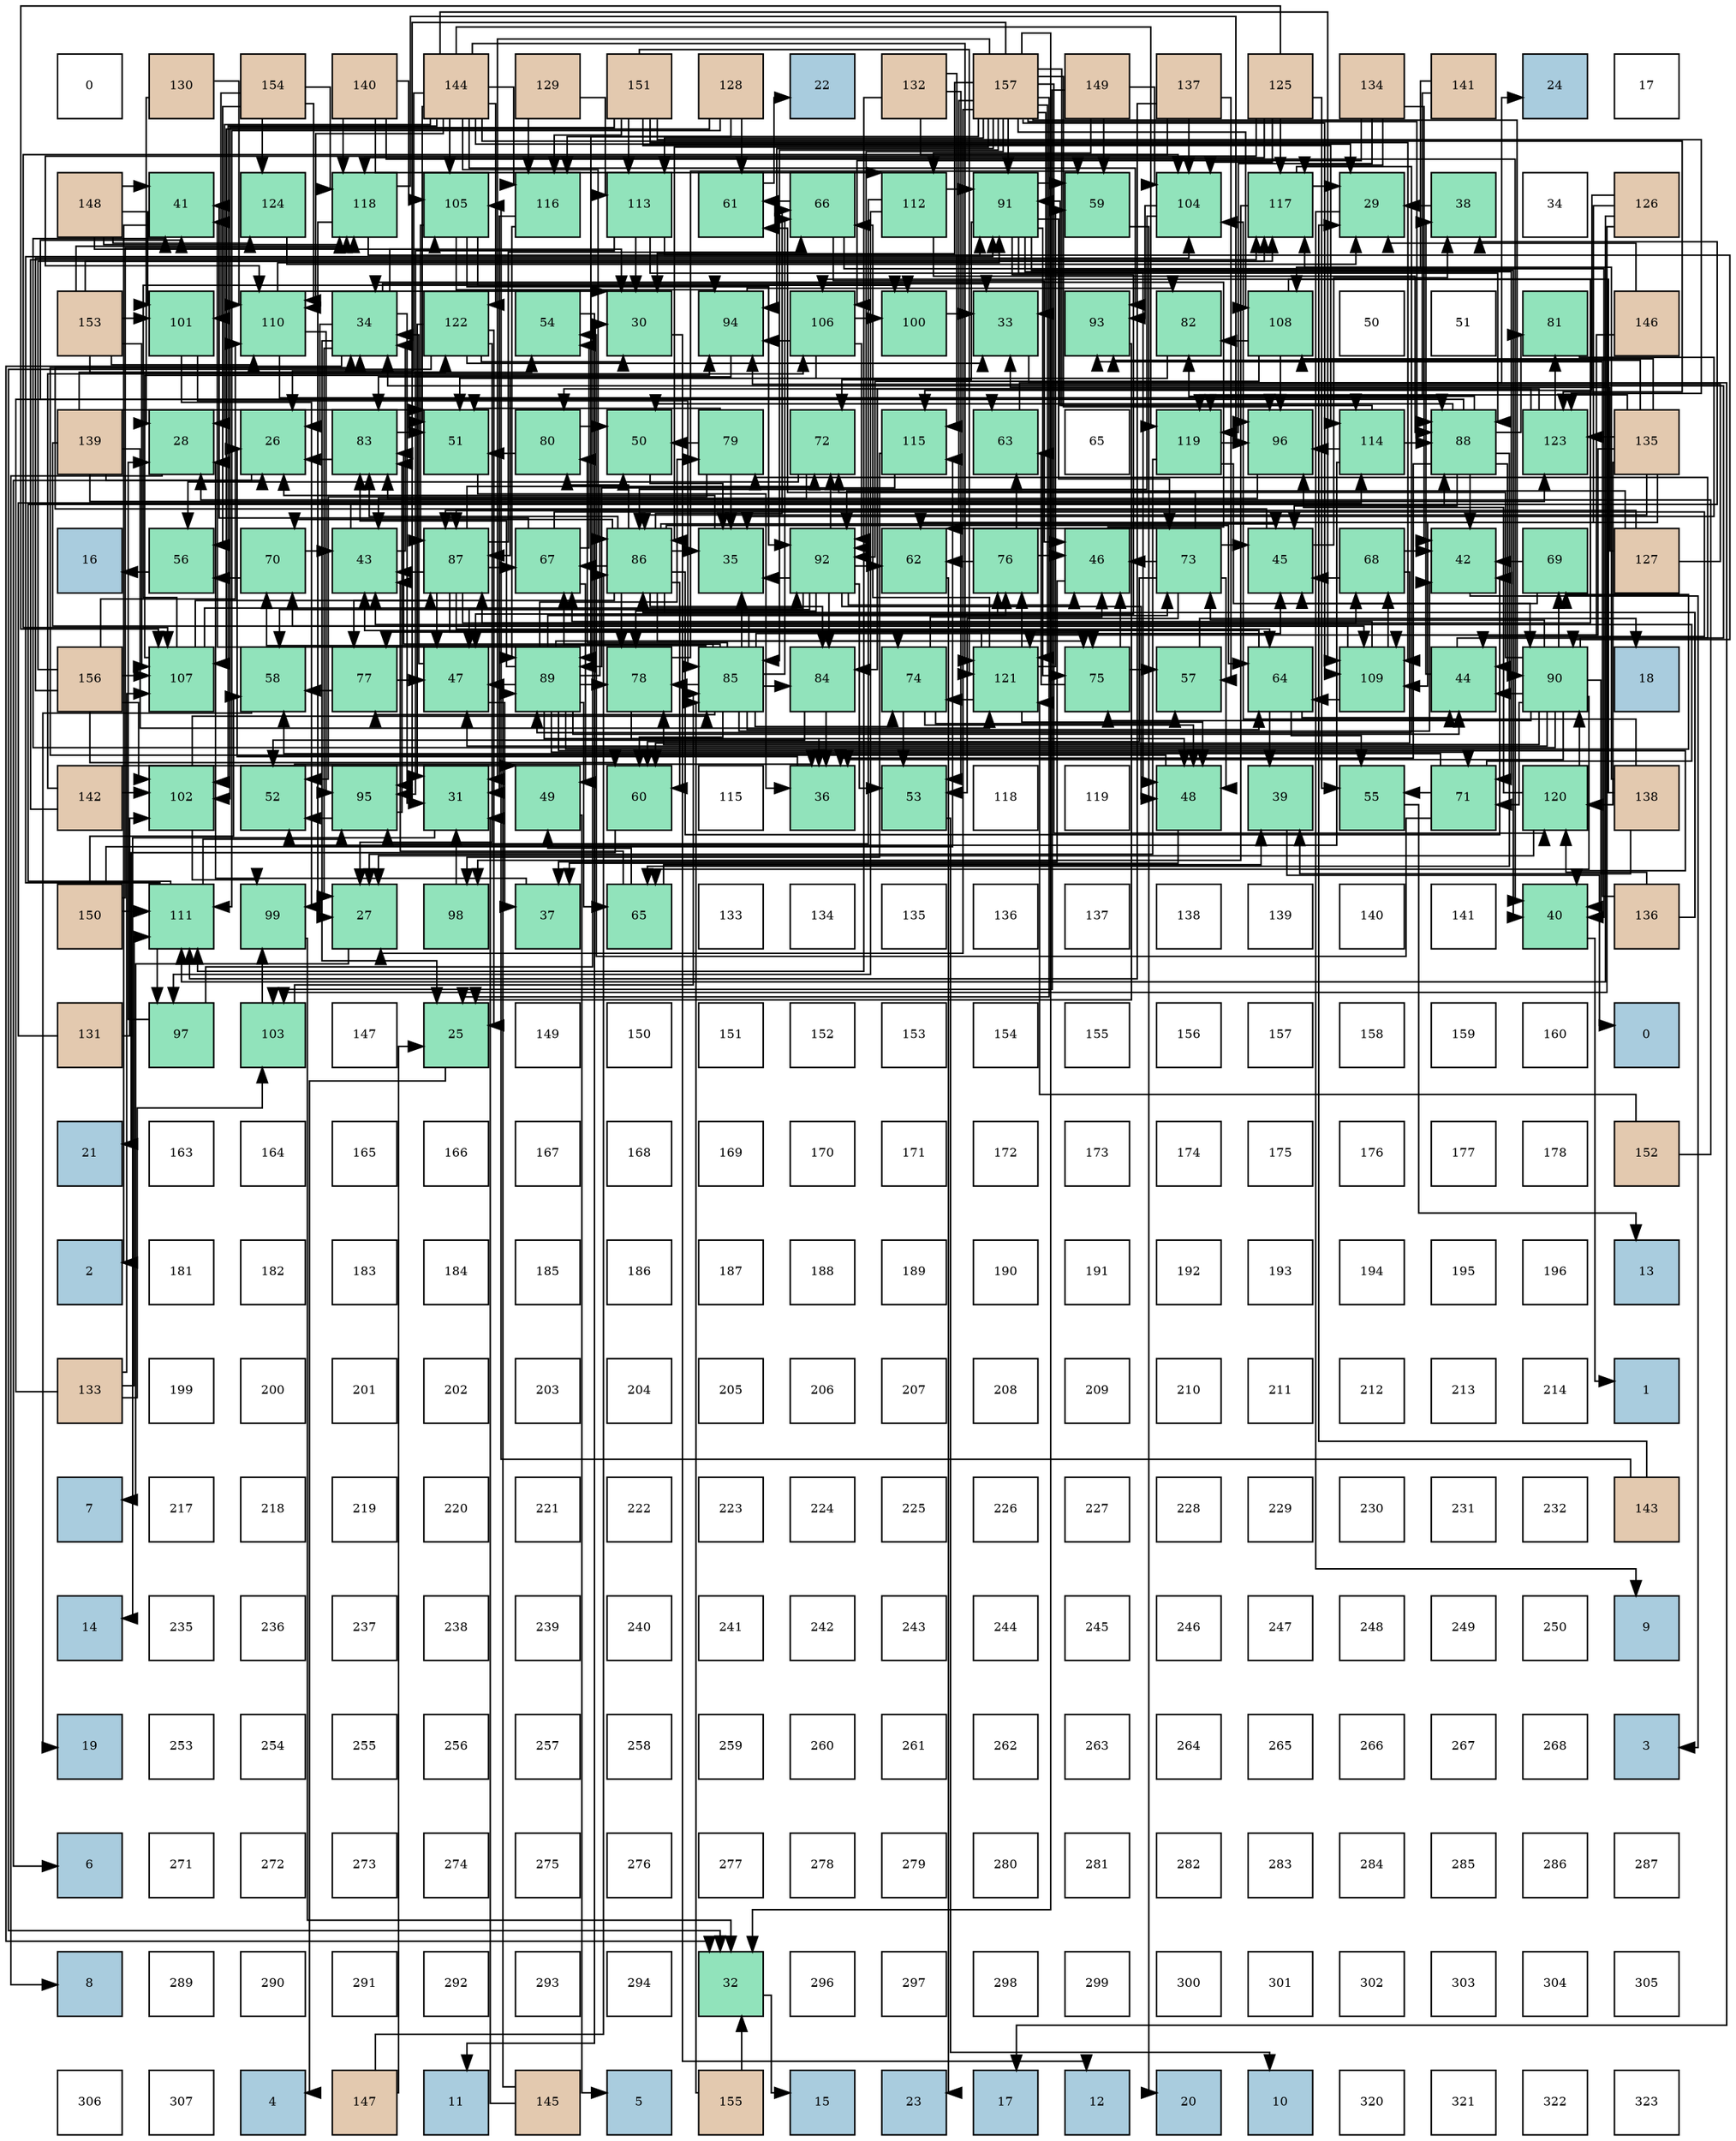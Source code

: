 digraph layout{
 rankdir=TB;
 splines=ortho;
 node [style=filled shape=square fixedsize=true width=0.6];
0[label="0", fontsize=8, fillcolor="#ffffff"];
1[label="130", fontsize=8, fillcolor="#e3c9af"];
2[label="154", fontsize=8, fillcolor="#e3c9af"];
3[label="140", fontsize=8, fillcolor="#e3c9af"];
4[label="144", fontsize=8, fillcolor="#e3c9af"];
5[label="129", fontsize=8, fillcolor="#e3c9af"];
6[label="151", fontsize=8, fillcolor="#e3c9af"];
7[label="128", fontsize=8, fillcolor="#e3c9af"];
8[label="22", fontsize=8, fillcolor="#a9ccde"];
9[label="132", fontsize=8, fillcolor="#e3c9af"];
10[label="157", fontsize=8, fillcolor="#e3c9af"];
11[label="149", fontsize=8, fillcolor="#e3c9af"];
12[label="137", fontsize=8, fillcolor="#e3c9af"];
13[label="125", fontsize=8, fillcolor="#e3c9af"];
14[label="134", fontsize=8, fillcolor="#e3c9af"];
15[label="141", fontsize=8, fillcolor="#e3c9af"];
16[label="24", fontsize=8, fillcolor="#a9ccde"];
17[label="17", fontsize=8, fillcolor="#ffffff"];
18[label="148", fontsize=8, fillcolor="#e3c9af"];
19[label="41", fontsize=8, fillcolor="#91e3bb"];
20[label="124", fontsize=8, fillcolor="#91e3bb"];
21[label="118", fontsize=8, fillcolor="#91e3bb"];
22[label="105", fontsize=8, fillcolor="#91e3bb"];
23[label="116", fontsize=8, fillcolor="#91e3bb"];
24[label="113", fontsize=8, fillcolor="#91e3bb"];
25[label="61", fontsize=8, fillcolor="#91e3bb"];
26[label="66", fontsize=8, fillcolor="#91e3bb"];
27[label="112", fontsize=8, fillcolor="#91e3bb"];
28[label="91", fontsize=8, fillcolor="#91e3bb"];
29[label="59", fontsize=8, fillcolor="#91e3bb"];
30[label="104", fontsize=8, fillcolor="#91e3bb"];
31[label="117", fontsize=8, fillcolor="#91e3bb"];
32[label="29", fontsize=8, fillcolor="#91e3bb"];
33[label="38", fontsize=8, fillcolor="#91e3bb"];
34[label="34", fontsize=8, fillcolor="#ffffff"];
35[label="126", fontsize=8, fillcolor="#e3c9af"];
36[label="153", fontsize=8, fillcolor="#e3c9af"];
37[label="101", fontsize=8, fillcolor="#91e3bb"];
38[label="110", fontsize=8, fillcolor="#91e3bb"];
39[label="34", fontsize=8, fillcolor="#91e3bb"];
40[label="122", fontsize=8, fillcolor="#91e3bb"];
41[label="54", fontsize=8, fillcolor="#91e3bb"];
42[label="30", fontsize=8, fillcolor="#91e3bb"];
43[label="94", fontsize=8, fillcolor="#91e3bb"];
44[label="106", fontsize=8, fillcolor="#91e3bb"];
45[label="100", fontsize=8, fillcolor="#91e3bb"];
46[label="33", fontsize=8, fillcolor="#91e3bb"];
47[label="93", fontsize=8, fillcolor="#91e3bb"];
48[label="82", fontsize=8, fillcolor="#91e3bb"];
49[label="108", fontsize=8, fillcolor="#91e3bb"];
50[label="50", fontsize=8, fillcolor="#ffffff"];
51[label="51", fontsize=8, fillcolor="#ffffff"];
52[label="81", fontsize=8, fillcolor="#91e3bb"];
53[label="146", fontsize=8, fillcolor="#e3c9af"];
54[label="139", fontsize=8, fillcolor="#e3c9af"];
55[label="28", fontsize=8, fillcolor="#91e3bb"];
56[label="26", fontsize=8, fillcolor="#91e3bb"];
57[label="83", fontsize=8, fillcolor="#91e3bb"];
58[label="51", fontsize=8, fillcolor="#91e3bb"];
59[label="80", fontsize=8, fillcolor="#91e3bb"];
60[label="50", fontsize=8, fillcolor="#91e3bb"];
61[label="79", fontsize=8, fillcolor="#91e3bb"];
62[label="72", fontsize=8, fillcolor="#91e3bb"];
63[label="115", fontsize=8, fillcolor="#91e3bb"];
64[label="63", fontsize=8, fillcolor="#91e3bb"];
65[label="65", fontsize=8, fillcolor="#ffffff"];
66[label="119", fontsize=8, fillcolor="#91e3bb"];
67[label="96", fontsize=8, fillcolor="#91e3bb"];
68[label="114", fontsize=8, fillcolor="#91e3bb"];
69[label="88", fontsize=8, fillcolor="#91e3bb"];
70[label="123", fontsize=8, fillcolor="#91e3bb"];
71[label="135", fontsize=8, fillcolor="#e3c9af"];
72[label="16", fontsize=8, fillcolor="#a9ccde"];
73[label="56", fontsize=8, fillcolor="#91e3bb"];
74[label="70", fontsize=8, fillcolor="#91e3bb"];
75[label="43", fontsize=8, fillcolor="#91e3bb"];
76[label="87", fontsize=8, fillcolor="#91e3bb"];
77[label="67", fontsize=8, fillcolor="#91e3bb"];
78[label="86", fontsize=8, fillcolor="#91e3bb"];
79[label="35", fontsize=8, fillcolor="#91e3bb"];
80[label="92", fontsize=8, fillcolor="#91e3bb"];
81[label="62", fontsize=8, fillcolor="#91e3bb"];
82[label="76", fontsize=8, fillcolor="#91e3bb"];
83[label="46", fontsize=8, fillcolor="#91e3bb"];
84[label="73", fontsize=8, fillcolor="#91e3bb"];
85[label="45", fontsize=8, fillcolor="#91e3bb"];
86[label="68", fontsize=8, fillcolor="#91e3bb"];
87[label="42", fontsize=8, fillcolor="#91e3bb"];
88[label="69", fontsize=8, fillcolor="#91e3bb"];
89[label="127", fontsize=8, fillcolor="#e3c9af"];
90[label="156", fontsize=8, fillcolor="#e3c9af"];
91[label="107", fontsize=8, fillcolor="#91e3bb"];
92[label="58", fontsize=8, fillcolor="#91e3bb"];
93[label="77", fontsize=8, fillcolor="#91e3bb"];
94[label="47", fontsize=8, fillcolor="#91e3bb"];
95[label="89", fontsize=8, fillcolor="#91e3bb"];
96[label="78", fontsize=8, fillcolor="#91e3bb"];
97[label="85", fontsize=8, fillcolor="#91e3bb"];
98[label="84", fontsize=8, fillcolor="#91e3bb"];
99[label="74", fontsize=8, fillcolor="#91e3bb"];
100[label="121", fontsize=8, fillcolor="#91e3bb"];
101[label="75", fontsize=8, fillcolor="#91e3bb"];
102[label="57", fontsize=8, fillcolor="#91e3bb"];
103[label="64", fontsize=8, fillcolor="#91e3bb"];
104[label="109", fontsize=8, fillcolor="#91e3bb"];
105[label="44", fontsize=8, fillcolor="#91e3bb"];
106[label="90", fontsize=8, fillcolor="#91e3bb"];
107[label="18", fontsize=8, fillcolor="#a9ccde"];
108[label="142", fontsize=8, fillcolor="#e3c9af"];
109[label="102", fontsize=8, fillcolor="#91e3bb"];
110[label="52", fontsize=8, fillcolor="#91e3bb"];
111[label="95", fontsize=8, fillcolor="#91e3bb"];
112[label="31", fontsize=8, fillcolor="#91e3bb"];
113[label="49", fontsize=8, fillcolor="#91e3bb"];
114[label="60", fontsize=8, fillcolor="#91e3bb"];
115[label="115", fontsize=8, fillcolor="#ffffff"];
116[label="36", fontsize=8, fillcolor="#91e3bb"];
117[label="53", fontsize=8, fillcolor="#91e3bb"];
118[label="118", fontsize=8, fillcolor="#ffffff"];
119[label="119", fontsize=8, fillcolor="#ffffff"];
120[label="48", fontsize=8, fillcolor="#91e3bb"];
121[label="39", fontsize=8, fillcolor="#91e3bb"];
122[label="55", fontsize=8, fillcolor="#91e3bb"];
123[label="71", fontsize=8, fillcolor="#91e3bb"];
124[label="120", fontsize=8, fillcolor="#91e3bb"];
125[label="138", fontsize=8, fillcolor="#e3c9af"];
126[label="150", fontsize=8, fillcolor="#e3c9af"];
127[label="111", fontsize=8, fillcolor="#91e3bb"];
128[label="99", fontsize=8, fillcolor="#91e3bb"];
129[label="27", fontsize=8, fillcolor="#91e3bb"];
130[label="98", fontsize=8, fillcolor="#91e3bb"];
131[label="37", fontsize=8, fillcolor="#91e3bb"];
132[label="65", fontsize=8, fillcolor="#91e3bb"];
133[label="133", fontsize=8, fillcolor="#ffffff"];
134[label="134", fontsize=8, fillcolor="#ffffff"];
135[label="135", fontsize=8, fillcolor="#ffffff"];
136[label="136", fontsize=8, fillcolor="#ffffff"];
137[label="137", fontsize=8, fillcolor="#ffffff"];
138[label="138", fontsize=8, fillcolor="#ffffff"];
139[label="139", fontsize=8, fillcolor="#ffffff"];
140[label="140", fontsize=8, fillcolor="#ffffff"];
141[label="141", fontsize=8, fillcolor="#ffffff"];
142[label="40", fontsize=8, fillcolor="#91e3bb"];
143[label="136", fontsize=8, fillcolor="#e3c9af"];
144[label="131", fontsize=8, fillcolor="#e3c9af"];
145[label="97", fontsize=8, fillcolor="#91e3bb"];
146[label="103", fontsize=8, fillcolor="#91e3bb"];
147[label="147", fontsize=8, fillcolor="#ffffff"];
148[label="25", fontsize=8, fillcolor="#91e3bb"];
149[label="149", fontsize=8, fillcolor="#ffffff"];
150[label="150", fontsize=8, fillcolor="#ffffff"];
151[label="151", fontsize=8, fillcolor="#ffffff"];
152[label="152", fontsize=8, fillcolor="#ffffff"];
153[label="153", fontsize=8, fillcolor="#ffffff"];
154[label="154", fontsize=8, fillcolor="#ffffff"];
155[label="155", fontsize=8, fillcolor="#ffffff"];
156[label="156", fontsize=8, fillcolor="#ffffff"];
157[label="157", fontsize=8, fillcolor="#ffffff"];
158[label="158", fontsize=8, fillcolor="#ffffff"];
159[label="159", fontsize=8, fillcolor="#ffffff"];
160[label="160", fontsize=8, fillcolor="#ffffff"];
161[label="0", fontsize=8, fillcolor="#a9ccde"];
162[label="21", fontsize=8, fillcolor="#a9ccde"];
163[label="163", fontsize=8, fillcolor="#ffffff"];
164[label="164", fontsize=8, fillcolor="#ffffff"];
165[label="165", fontsize=8, fillcolor="#ffffff"];
166[label="166", fontsize=8, fillcolor="#ffffff"];
167[label="167", fontsize=8, fillcolor="#ffffff"];
168[label="168", fontsize=8, fillcolor="#ffffff"];
169[label="169", fontsize=8, fillcolor="#ffffff"];
170[label="170", fontsize=8, fillcolor="#ffffff"];
171[label="171", fontsize=8, fillcolor="#ffffff"];
172[label="172", fontsize=8, fillcolor="#ffffff"];
173[label="173", fontsize=8, fillcolor="#ffffff"];
174[label="174", fontsize=8, fillcolor="#ffffff"];
175[label="175", fontsize=8, fillcolor="#ffffff"];
176[label="176", fontsize=8, fillcolor="#ffffff"];
177[label="177", fontsize=8, fillcolor="#ffffff"];
178[label="178", fontsize=8, fillcolor="#ffffff"];
179[label="152", fontsize=8, fillcolor="#e3c9af"];
180[label="2", fontsize=8, fillcolor="#a9ccde"];
181[label="181", fontsize=8, fillcolor="#ffffff"];
182[label="182", fontsize=8, fillcolor="#ffffff"];
183[label="183", fontsize=8, fillcolor="#ffffff"];
184[label="184", fontsize=8, fillcolor="#ffffff"];
185[label="185", fontsize=8, fillcolor="#ffffff"];
186[label="186", fontsize=8, fillcolor="#ffffff"];
187[label="187", fontsize=8, fillcolor="#ffffff"];
188[label="188", fontsize=8, fillcolor="#ffffff"];
189[label="189", fontsize=8, fillcolor="#ffffff"];
190[label="190", fontsize=8, fillcolor="#ffffff"];
191[label="191", fontsize=8, fillcolor="#ffffff"];
192[label="192", fontsize=8, fillcolor="#ffffff"];
193[label="193", fontsize=8, fillcolor="#ffffff"];
194[label="194", fontsize=8, fillcolor="#ffffff"];
195[label="195", fontsize=8, fillcolor="#ffffff"];
196[label="196", fontsize=8, fillcolor="#ffffff"];
197[label="13", fontsize=8, fillcolor="#a9ccde"];
198[label="133", fontsize=8, fillcolor="#e3c9af"];
199[label="199", fontsize=8, fillcolor="#ffffff"];
200[label="200", fontsize=8, fillcolor="#ffffff"];
201[label="201", fontsize=8, fillcolor="#ffffff"];
202[label="202", fontsize=8, fillcolor="#ffffff"];
203[label="203", fontsize=8, fillcolor="#ffffff"];
204[label="204", fontsize=8, fillcolor="#ffffff"];
205[label="205", fontsize=8, fillcolor="#ffffff"];
206[label="206", fontsize=8, fillcolor="#ffffff"];
207[label="207", fontsize=8, fillcolor="#ffffff"];
208[label="208", fontsize=8, fillcolor="#ffffff"];
209[label="209", fontsize=8, fillcolor="#ffffff"];
210[label="210", fontsize=8, fillcolor="#ffffff"];
211[label="211", fontsize=8, fillcolor="#ffffff"];
212[label="212", fontsize=8, fillcolor="#ffffff"];
213[label="213", fontsize=8, fillcolor="#ffffff"];
214[label="214", fontsize=8, fillcolor="#ffffff"];
215[label="1", fontsize=8, fillcolor="#a9ccde"];
216[label="7", fontsize=8, fillcolor="#a9ccde"];
217[label="217", fontsize=8, fillcolor="#ffffff"];
218[label="218", fontsize=8, fillcolor="#ffffff"];
219[label="219", fontsize=8, fillcolor="#ffffff"];
220[label="220", fontsize=8, fillcolor="#ffffff"];
221[label="221", fontsize=8, fillcolor="#ffffff"];
222[label="222", fontsize=8, fillcolor="#ffffff"];
223[label="223", fontsize=8, fillcolor="#ffffff"];
224[label="224", fontsize=8, fillcolor="#ffffff"];
225[label="225", fontsize=8, fillcolor="#ffffff"];
226[label="226", fontsize=8, fillcolor="#ffffff"];
227[label="227", fontsize=8, fillcolor="#ffffff"];
228[label="228", fontsize=8, fillcolor="#ffffff"];
229[label="229", fontsize=8, fillcolor="#ffffff"];
230[label="230", fontsize=8, fillcolor="#ffffff"];
231[label="231", fontsize=8, fillcolor="#ffffff"];
232[label="232", fontsize=8, fillcolor="#ffffff"];
233[label="143", fontsize=8, fillcolor="#e3c9af"];
234[label="14", fontsize=8, fillcolor="#a9ccde"];
235[label="235", fontsize=8, fillcolor="#ffffff"];
236[label="236", fontsize=8, fillcolor="#ffffff"];
237[label="237", fontsize=8, fillcolor="#ffffff"];
238[label="238", fontsize=8, fillcolor="#ffffff"];
239[label="239", fontsize=8, fillcolor="#ffffff"];
240[label="240", fontsize=8, fillcolor="#ffffff"];
241[label="241", fontsize=8, fillcolor="#ffffff"];
242[label="242", fontsize=8, fillcolor="#ffffff"];
243[label="243", fontsize=8, fillcolor="#ffffff"];
244[label="244", fontsize=8, fillcolor="#ffffff"];
245[label="245", fontsize=8, fillcolor="#ffffff"];
246[label="246", fontsize=8, fillcolor="#ffffff"];
247[label="247", fontsize=8, fillcolor="#ffffff"];
248[label="248", fontsize=8, fillcolor="#ffffff"];
249[label="249", fontsize=8, fillcolor="#ffffff"];
250[label="250", fontsize=8, fillcolor="#ffffff"];
251[label="9", fontsize=8, fillcolor="#a9ccde"];
252[label="19", fontsize=8, fillcolor="#a9ccde"];
253[label="253", fontsize=8, fillcolor="#ffffff"];
254[label="254", fontsize=8, fillcolor="#ffffff"];
255[label="255", fontsize=8, fillcolor="#ffffff"];
256[label="256", fontsize=8, fillcolor="#ffffff"];
257[label="257", fontsize=8, fillcolor="#ffffff"];
258[label="258", fontsize=8, fillcolor="#ffffff"];
259[label="259", fontsize=8, fillcolor="#ffffff"];
260[label="260", fontsize=8, fillcolor="#ffffff"];
261[label="261", fontsize=8, fillcolor="#ffffff"];
262[label="262", fontsize=8, fillcolor="#ffffff"];
263[label="263", fontsize=8, fillcolor="#ffffff"];
264[label="264", fontsize=8, fillcolor="#ffffff"];
265[label="265", fontsize=8, fillcolor="#ffffff"];
266[label="266", fontsize=8, fillcolor="#ffffff"];
267[label="267", fontsize=8, fillcolor="#ffffff"];
268[label="268", fontsize=8, fillcolor="#ffffff"];
269[label="3", fontsize=8, fillcolor="#a9ccde"];
270[label="6", fontsize=8, fillcolor="#a9ccde"];
271[label="271", fontsize=8, fillcolor="#ffffff"];
272[label="272", fontsize=8, fillcolor="#ffffff"];
273[label="273", fontsize=8, fillcolor="#ffffff"];
274[label="274", fontsize=8, fillcolor="#ffffff"];
275[label="275", fontsize=8, fillcolor="#ffffff"];
276[label="276", fontsize=8, fillcolor="#ffffff"];
277[label="277", fontsize=8, fillcolor="#ffffff"];
278[label="278", fontsize=8, fillcolor="#ffffff"];
279[label="279", fontsize=8, fillcolor="#ffffff"];
280[label="280", fontsize=8, fillcolor="#ffffff"];
281[label="281", fontsize=8, fillcolor="#ffffff"];
282[label="282", fontsize=8, fillcolor="#ffffff"];
283[label="283", fontsize=8, fillcolor="#ffffff"];
284[label="284", fontsize=8, fillcolor="#ffffff"];
285[label="285", fontsize=8, fillcolor="#ffffff"];
286[label="286", fontsize=8, fillcolor="#ffffff"];
287[label="287", fontsize=8, fillcolor="#ffffff"];
288[label="8", fontsize=8, fillcolor="#a9ccde"];
289[label="289", fontsize=8, fillcolor="#ffffff"];
290[label="290", fontsize=8, fillcolor="#ffffff"];
291[label="291", fontsize=8, fillcolor="#ffffff"];
292[label="292", fontsize=8, fillcolor="#ffffff"];
293[label="293", fontsize=8, fillcolor="#ffffff"];
294[label="294", fontsize=8, fillcolor="#ffffff"];
295[label="32", fontsize=8, fillcolor="#91e3bb"];
296[label="296", fontsize=8, fillcolor="#ffffff"];
297[label="297", fontsize=8, fillcolor="#ffffff"];
298[label="298", fontsize=8, fillcolor="#ffffff"];
299[label="299", fontsize=8, fillcolor="#ffffff"];
300[label="300", fontsize=8, fillcolor="#ffffff"];
301[label="301", fontsize=8, fillcolor="#ffffff"];
302[label="302", fontsize=8, fillcolor="#ffffff"];
303[label="303", fontsize=8, fillcolor="#ffffff"];
304[label="304", fontsize=8, fillcolor="#ffffff"];
305[label="305", fontsize=8, fillcolor="#ffffff"];
306[label="306", fontsize=8, fillcolor="#ffffff"];
307[label="307", fontsize=8, fillcolor="#ffffff"];
308[label="4", fontsize=8, fillcolor="#a9ccde"];
309[label="147", fontsize=8, fillcolor="#e3c9af"];
310[label="11", fontsize=8, fillcolor="#a9ccde"];
311[label="145", fontsize=8, fillcolor="#e3c9af"];
312[label="5", fontsize=8, fillcolor="#a9ccde"];
313[label="155", fontsize=8, fillcolor="#e3c9af"];
314[label="15", fontsize=8, fillcolor="#a9ccde"];
315[label="23", fontsize=8, fillcolor="#a9ccde"];
316[label="17", fontsize=8, fillcolor="#a9ccde"];
317[label="12", fontsize=8, fillcolor="#a9ccde"];
318[label="20", fontsize=8, fillcolor="#a9ccde"];
319[label="10", fontsize=8, fillcolor="#a9ccde"];
320[label="320", fontsize=8, fillcolor="#ffffff"];
321[label="321", fontsize=8, fillcolor="#ffffff"];
322[label="322", fontsize=8, fillcolor="#ffffff"];
323[label="323", fontsize=8, fillcolor="#ffffff"];
edge [constraint=false, style=vis];148 -> 308;
56 -> 270;
129 -> 216;
55 -> 288;
32 -> 251;
42 -> 317;
112 -> 234;
295 -> 314;
46 -> 316;
39 -> 148;
39 -> 56;
39 -> 129;
39 -> 42;
39 -> 112;
39 -> 295;
39 -> 46;
79 -> 56;
116 -> 56;
131 -> 55;
33 -> 32;
121 -> 161;
142 -> 215;
19 -> 180;
87 -> 269;
75 -> 39;
75 -> 33;
105 -> 39;
105 -> 33;
85 -> 39;
85 -> 33;
83 -> 39;
83 -> 131;
94 -> 39;
94 -> 131;
120 -> 39;
120 -> 131;
113 -> 312;
60 -> 79;
58 -> 116;
110 -> 116;
117 -> 319;
41 -> 310;
122 -> 197;
73 -> 72;
102 -> 107;
92 -> 252;
29 -> 318;
114 -> 162;
25 -> 8;
81 -> 315;
64 -> 16;
103 -> 121;
103 -> 75;
103 -> 105;
103 -> 122;
132 -> 121;
132 -> 75;
132 -> 113;
26 -> 142;
26 -> 83;
26 -> 25;
77 -> 19;
77 -> 105;
77 -> 113;
77 -> 41;
86 -> 87;
86 -> 85;
86 -> 114;
88 -> 87;
88 -> 85;
74 -> 75;
74 -> 73;
123 -> 75;
123 -> 41;
123 -> 122;
123 -> 92;
62 -> 75;
62 -> 73;
84 -> 85;
84 -> 83;
84 -> 120;
84 -> 117;
84 -> 114;
84 -> 25;
84 -> 81;
99 -> 83;
99 -> 120;
99 -> 117;
99 -> 102;
101 -> 83;
101 -> 102;
101 -> 64;
82 -> 83;
82 -> 81;
82 -> 64;
93 -> 94;
93 -> 92;
96 -> 120;
96 -> 29;
61 -> 79;
61 -> 60;
61 -> 58;
61 -> 110;
59 -> 60;
59 -> 58;
52 -> 79;
48 -> 58;
57 -> 56;
57 -> 58;
98 -> 116;
98 -> 110;
97 -> 79;
97 -> 87;
97 -> 85;
97 -> 114;
97 -> 103;
97 -> 26;
97 -> 77;
97 -> 74;
97 -> 99;
97 -> 82;
97 -> 93;
97 -> 96;
97 -> 59;
97 -> 57;
97 -> 98;
78 -> 79;
78 -> 87;
78 -> 85;
78 -> 114;
78 -> 103;
78 -> 26;
78 -> 77;
78 -> 74;
78 -> 99;
78 -> 82;
78 -> 93;
78 -> 96;
78 -> 59;
78 -> 57;
78 -> 98;
76 -> 75;
76 -> 94;
76 -> 60;
76 -> 103;
76 -> 26;
76 -> 77;
76 -> 86;
76 -> 101;
69 -> 116;
69 -> 19;
69 -> 87;
69 -> 105;
69 -> 85;
69 -> 60;
69 -> 132;
69 -> 52;
69 -> 48;
95 -> 116;
95 -> 142;
95 -> 19;
95 -> 105;
95 -> 94;
95 -> 132;
95 -> 88;
95 -> 123;
95 -> 62;
95 -> 84;
95 -> 101;
95 -> 96;
95 -> 61;
95 -> 57;
106 -> 116;
106 -> 142;
106 -> 19;
106 -> 105;
106 -> 94;
106 -> 132;
106 -> 88;
106 -> 123;
106 -> 62;
106 -> 84;
106 -> 101;
106 -> 96;
106 -> 61;
28 -> 142;
28 -> 94;
28 -> 120;
28 -> 29;
28 -> 123;
28 -> 62;
28 -> 84;
28 -> 101;
80 -> 79;
80 -> 83;
80 -> 94;
80 -> 120;
80 -> 117;
80 -> 92;
80 -> 81;
80 -> 62;
80 -> 96;
80 -> 98;
47 -> 148;
43 -> 48;
43 -> 57;
111 -> 110;
111 -> 57;
67 -> 57;
145 -> 55;
145 -> 42;
130 -> 112;
128 -> 295;
45 -> 46;
37 -> 97;
37 -> 128;
109 -> 97;
109 -> 128;
146 -> 97;
146 -> 128;
30 -> 78;
30 -> 47;
22 -> 76;
22 -> 80;
22 -> 43;
22 -> 45;
44 -> 76;
44 -> 80;
44 -> 43;
44 -> 45;
91 -> 76;
91 -> 80;
91 -> 43;
91 -> 45;
49 -> 48;
49 -> 76;
49 -> 80;
49 -> 67;
104 -> 103;
104 -> 77;
104 -> 86;
104 -> 74;
38 -> 42;
38 -> 69;
38 -> 28;
38 -> 111;
127 -> 69;
127 -> 28;
127 -> 111;
127 -> 145;
27 -> 69;
27 -> 28;
27 -> 111;
27 -> 145;
24 -> 42;
24 -> 69;
24 -> 28;
24 -> 111;
68 -> 110;
68 -> 69;
68 -> 28;
68 -> 67;
63 -> 95;
63 -> 130;
23 -> 112;
23 -> 95;
31 -> 32;
31 -> 95;
31 -> 130;
21 -> 129;
21 -> 106;
21 -> 67;
66 -> 129;
66 -> 106;
66 -> 67;
124 -> 129;
124 -> 106;
124 -> 67;
100 -> 120;
100 -> 29;
100 -> 26;
100 -> 99;
100 -> 82;
100 -> 93;
40 -> 148;
40 -> 129;
40 -> 42;
40 -> 112;
40 -> 295;
40 -> 46;
70 -> 59;
70 -> 52;
70 -> 98;
20 -> 32;
13 -> 122;
13 -> 30;
13 -> 91;
13 -> 38;
13 -> 31;
13 -> 21;
35 -> 81;
35 -> 146;
35 -> 127;
35 -> 63;
89 -> 46;
89 -> 76;
89 -> 80;
89 -> 43;
7 -> 25;
7 -> 91;
7 -> 127;
7 -> 23;
5 -> 24;
5 -> 23;
1 -> 55;
1 -> 38;
144 -> 109;
144 -> 68;
9 -> 117;
9 -> 30;
9 -> 127;
9 -> 63;
198 -> 64;
198 -> 146;
198 -> 91;
198 -> 127;
14 -> 87;
14 -> 44;
14 -> 31;
14 -> 66;
71 -> 78;
71 -> 47;
71 -> 49;
71 -> 104;
71 -> 66;
71 -> 124;
71 -> 100;
71 -> 70;
143 -> 78;
143 -> 47;
143 -> 124;
12 -> 102;
12 -> 30;
12 -> 91;
12 -> 127;
125 -> 121;
125 -> 30;
125 -> 44;
125 -> 31;
54 -> 56;
54 -> 58;
54 -> 104;
54 -> 100;
54 -> 40;
54 -> 70;
3 -> 142;
3 -> 22;
3 -> 27;
3 -> 21;
15 -> 49;
15 -> 66;
108 -> 113;
108 -> 109;
108 -> 44;
108 -> 31;
233 -> 32;
233 -> 22;
4 -> 56;
4 -> 55;
4 -> 32;
4 -> 58;
4 -> 78;
4 -> 47;
4 -> 109;
4 -> 22;
4 -> 104;
4 -> 38;
4 -> 23;
4 -> 66;
4 -> 100;
4 -> 40;
4 -> 70;
311 -> 112;
311 -> 95;
53 -> 32;
53 -> 104;
309 -> 148;
309 -> 78;
18 -> 19;
18 -> 37;
18 -> 22;
18 -> 21;
18 -> 20;
11 -> 29;
11 -> 146;
11 -> 30;
11 -> 27;
126 -> 92;
126 -> 127;
126 -> 63;
126 -> 21;
6 -> 109;
6 -> 104;
6 -> 24;
6 -> 68;
6 -> 23;
6 -> 100;
6 -> 70;
179 -> 55;
179 -> 100;
36 -> 41;
36 -> 37;
36 -> 91;
36 -> 38;
36 -> 31;
36 -> 21;
2 -> 73;
2 -> 37;
2 -> 38;
2 -> 21;
2 -> 20;
313 -> 295;
313 -> 97;
90 -> 114;
90 -> 109;
90 -> 30;
90 -> 91;
90 -> 38;
90 -> 31;
10 -> 148;
10 -> 129;
10 -> 42;
10 -> 112;
10 -> 295;
10 -> 46;
10 -> 97;
10 -> 78;
10 -> 76;
10 -> 69;
10 -> 95;
10 -> 106;
10 -> 28;
10 -> 80;
10 -> 43;
10 -> 111;
10 -> 67;
10 -> 49;
10 -> 104;
10 -> 24;
10 -> 68;
10 -> 124;
10 -> 100;
edge [constraint=true, style=invis];
0 -> 18 -> 36 -> 54 -> 72 -> 90 -> 108 -> 126 -> 144 -> 162 -> 180 -> 198 -> 216 -> 234 -> 252 -> 270 -> 288 -> 306;
1 -> 19 -> 37 -> 55 -> 73 -> 91 -> 109 -> 127 -> 145 -> 163 -> 181 -> 199 -> 217 -> 235 -> 253 -> 271 -> 289 -> 307;
2 -> 20 -> 38 -> 56 -> 74 -> 92 -> 110 -> 128 -> 146 -> 164 -> 182 -> 200 -> 218 -> 236 -> 254 -> 272 -> 290 -> 308;
3 -> 21 -> 39 -> 57 -> 75 -> 93 -> 111 -> 129 -> 147 -> 165 -> 183 -> 201 -> 219 -> 237 -> 255 -> 273 -> 291 -> 309;
4 -> 22 -> 40 -> 58 -> 76 -> 94 -> 112 -> 130 -> 148 -> 166 -> 184 -> 202 -> 220 -> 238 -> 256 -> 274 -> 292 -> 310;
5 -> 23 -> 41 -> 59 -> 77 -> 95 -> 113 -> 131 -> 149 -> 167 -> 185 -> 203 -> 221 -> 239 -> 257 -> 275 -> 293 -> 311;
6 -> 24 -> 42 -> 60 -> 78 -> 96 -> 114 -> 132 -> 150 -> 168 -> 186 -> 204 -> 222 -> 240 -> 258 -> 276 -> 294 -> 312;
7 -> 25 -> 43 -> 61 -> 79 -> 97 -> 115 -> 133 -> 151 -> 169 -> 187 -> 205 -> 223 -> 241 -> 259 -> 277 -> 295 -> 313;
8 -> 26 -> 44 -> 62 -> 80 -> 98 -> 116 -> 134 -> 152 -> 170 -> 188 -> 206 -> 224 -> 242 -> 260 -> 278 -> 296 -> 314;
9 -> 27 -> 45 -> 63 -> 81 -> 99 -> 117 -> 135 -> 153 -> 171 -> 189 -> 207 -> 225 -> 243 -> 261 -> 279 -> 297 -> 315;
10 -> 28 -> 46 -> 64 -> 82 -> 100 -> 118 -> 136 -> 154 -> 172 -> 190 -> 208 -> 226 -> 244 -> 262 -> 280 -> 298 -> 316;
11 -> 29 -> 47 -> 65 -> 83 -> 101 -> 119 -> 137 -> 155 -> 173 -> 191 -> 209 -> 227 -> 245 -> 263 -> 281 -> 299 -> 317;
12 -> 30 -> 48 -> 66 -> 84 -> 102 -> 120 -> 138 -> 156 -> 174 -> 192 -> 210 -> 228 -> 246 -> 264 -> 282 -> 300 -> 318;
13 -> 31 -> 49 -> 67 -> 85 -> 103 -> 121 -> 139 -> 157 -> 175 -> 193 -> 211 -> 229 -> 247 -> 265 -> 283 -> 301 -> 319;
14 -> 32 -> 50 -> 68 -> 86 -> 104 -> 122 -> 140 -> 158 -> 176 -> 194 -> 212 -> 230 -> 248 -> 266 -> 284 -> 302 -> 320;
15 -> 33 -> 51 -> 69 -> 87 -> 105 -> 123 -> 141 -> 159 -> 177 -> 195 -> 213 -> 231 -> 249 -> 267 -> 285 -> 303 -> 321;
16 -> 34 -> 52 -> 70 -> 88 -> 106 -> 124 -> 142 -> 160 -> 178 -> 196 -> 214 -> 232 -> 250 -> 268 -> 286 -> 304 -> 322;
17 -> 35 -> 53 -> 71 -> 89 -> 107 -> 125 -> 143 -> 161 -> 179 -> 197 -> 215 -> 233 -> 251 -> 269 -> 287 -> 305 -> 323;
rank = same {0 -> 1 -> 2 -> 3 -> 4 -> 5 -> 6 -> 7 -> 8 -> 9 -> 10 -> 11 -> 12 -> 13 -> 14 -> 15 -> 16 -> 17};
rank = same {18 -> 19 -> 20 -> 21 -> 22 -> 23 -> 24 -> 25 -> 26 -> 27 -> 28 -> 29 -> 30 -> 31 -> 32 -> 33 -> 34 -> 35};
rank = same {36 -> 37 -> 38 -> 39 -> 40 -> 41 -> 42 -> 43 -> 44 -> 45 -> 46 -> 47 -> 48 -> 49 -> 50 -> 51 -> 52 -> 53};
rank = same {54 -> 55 -> 56 -> 57 -> 58 -> 59 -> 60 -> 61 -> 62 -> 63 -> 64 -> 65 -> 66 -> 67 -> 68 -> 69 -> 70 -> 71};
rank = same {72 -> 73 -> 74 -> 75 -> 76 -> 77 -> 78 -> 79 -> 80 -> 81 -> 82 -> 83 -> 84 -> 85 -> 86 -> 87 -> 88 -> 89};
rank = same {90 -> 91 -> 92 -> 93 -> 94 -> 95 -> 96 -> 97 -> 98 -> 99 -> 100 -> 101 -> 102 -> 103 -> 104 -> 105 -> 106 -> 107};
rank = same {108 -> 109 -> 110 -> 111 -> 112 -> 113 -> 114 -> 115 -> 116 -> 117 -> 118 -> 119 -> 120 -> 121 -> 122 -> 123 -> 124 -> 125};
rank = same {126 -> 127 -> 128 -> 129 -> 130 -> 131 -> 132 -> 133 -> 134 -> 135 -> 136 -> 137 -> 138 -> 139 -> 140 -> 141 -> 142 -> 143};
rank = same {144 -> 145 -> 146 -> 147 -> 148 -> 149 -> 150 -> 151 -> 152 -> 153 -> 154 -> 155 -> 156 -> 157 -> 158 -> 159 -> 160 -> 161};
rank = same {162 -> 163 -> 164 -> 165 -> 166 -> 167 -> 168 -> 169 -> 170 -> 171 -> 172 -> 173 -> 174 -> 175 -> 176 -> 177 -> 178 -> 179};
rank = same {180 -> 181 -> 182 -> 183 -> 184 -> 185 -> 186 -> 187 -> 188 -> 189 -> 190 -> 191 -> 192 -> 193 -> 194 -> 195 -> 196 -> 197};
rank = same {198 -> 199 -> 200 -> 201 -> 202 -> 203 -> 204 -> 205 -> 206 -> 207 -> 208 -> 209 -> 210 -> 211 -> 212 -> 213 -> 214 -> 215};
rank = same {216 -> 217 -> 218 -> 219 -> 220 -> 221 -> 222 -> 223 -> 224 -> 225 -> 226 -> 227 -> 228 -> 229 -> 230 -> 231 -> 232 -> 233};
rank = same {234 -> 235 -> 236 -> 237 -> 238 -> 239 -> 240 -> 241 -> 242 -> 243 -> 244 -> 245 -> 246 -> 247 -> 248 -> 249 -> 250 -> 251};
rank = same {252 -> 253 -> 254 -> 255 -> 256 -> 257 -> 258 -> 259 -> 260 -> 261 -> 262 -> 263 -> 264 -> 265 -> 266 -> 267 -> 268 -> 269};
rank = same {270 -> 271 -> 272 -> 273 -> 274 -> 275 -> 276 -> 277 -> 278 -> 279 -> 280 -> 281 -> 282 -> 283 -> 284 -> 285 -> 286 -> 287};
rank = same {288 -> 289 -> 290 -> 291 -> 292 -> 293 -> 294 -> 295 -> 296 -> 297 -> 298 -> 299 -> 300 -> 301 -> 302 -> 303 -> 304 -> 305};
rank = same {306 -> 307 -> 308 -> 309 -> 310 -> 311 -> 312 -> 313 -> 314 -> 315 -> 316 -> 317 -> 318 -> 319 -> 320 -> 321 -> 322 -> 323};
}